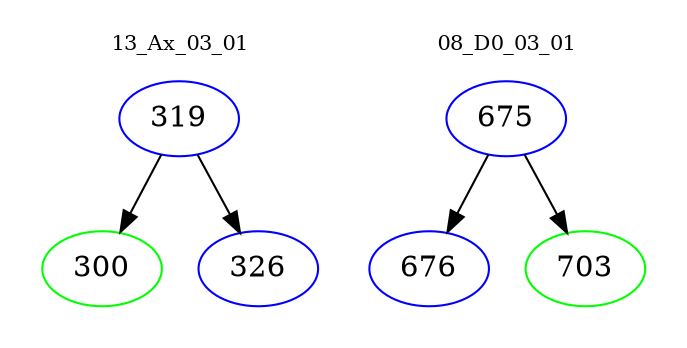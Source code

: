 digraph{
subgraph cluster_0 {
color = white
label = "13_Ax_03_01";
fontsize=10;
T0_319 [label="319", color="blue"]
T0_319 -> T0_300 [color="black"]
T0_300 [label="300", color="green"]
T0_319 -> T0_326 [color="black"]
T0_326 [label="326", color="blue"]
}
subgraph cluster_1 {
color = white
label = "08_D0_03_01";
fontsize=10;
T1_675 [label="675", color="blue"]
T1_675 -> T1_676 [color="black"]
T1_676 [label="676", color="blue"]
T1_675 -> T1_703 [color="black"]
T1_703 [label="703", color="green"]
}
}
